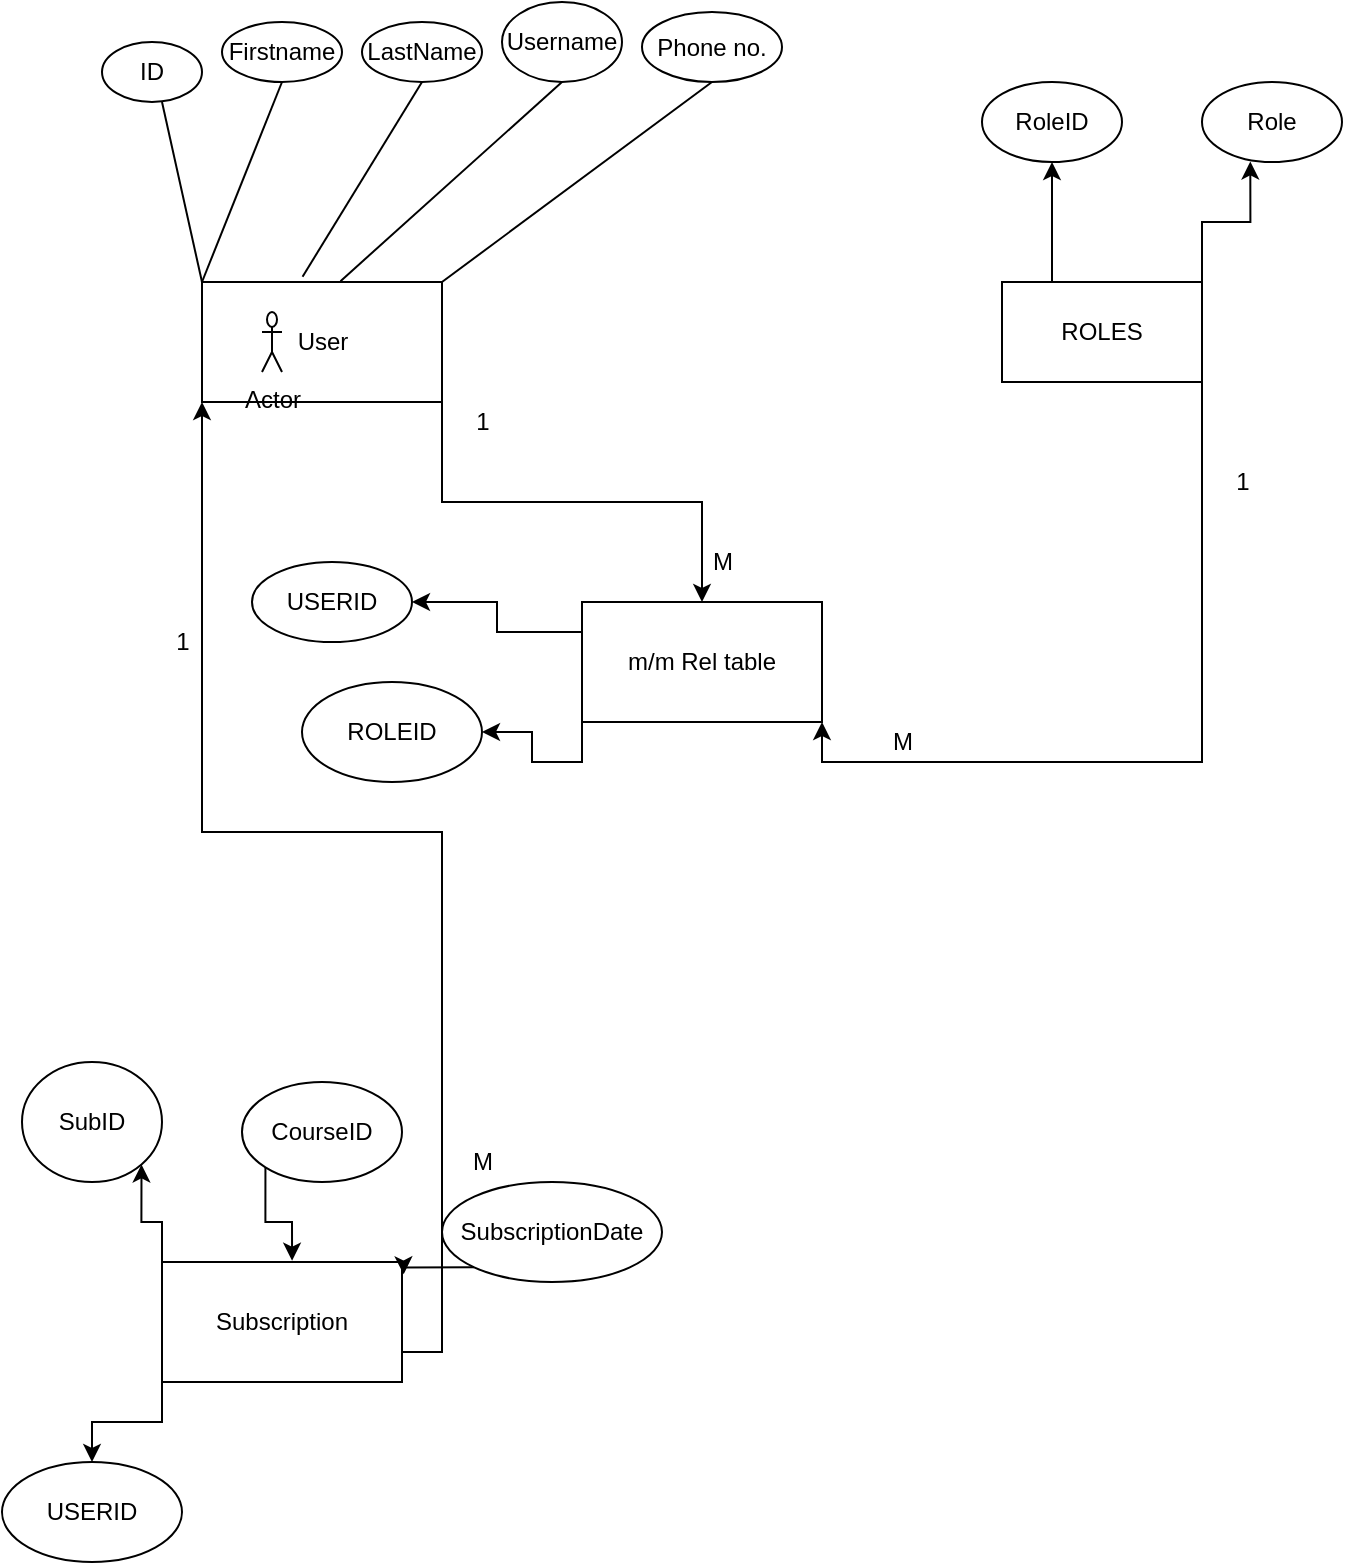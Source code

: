 <mxfile version="17.1.3" type="github">
  <diagram id="FBlCdinOJhXLp7WLcmXh" name="Page-1">
    <mxGraphModel dx="1597" dy="825" grid="1" gridSize="10" guides="1" tooltips="1" connect="1" arrows="1" fold="1" page="1" pageScale="1" pageWidth="850" pageHeight="1100" background="none" math="0" shadow="0">
      <root>
        <mxCell id="0" />
        <mxCell id="1" parent="0" />
        <mxCell id="59lSfz3TggU4L8-Xc4nE-28" style="edgeStyle=orthogonalEdgeStyle;rounded=0;orthogonalLoop=1;jettySize=auto;html=1;exitX=1;exitY=1;exitDx=0;exitDy=0;" edge="1" parent="1" source="59lSfz3TggU4L8-Xc4nE-1" target="59lSfz3TggU4L8-Xc4nE-27">
          <mxGeometry relative="1" as="geometry" />
        </mxCell>
        <mxCell id="59lSfz3TggU4L8-Xc4nE-1" value="" style="rounded=0;whiteSpace=wrap;html=1;" vertex="1" parent="1">
          <mxGeometry x="130" y="240" width="120" height="60" as="geometry" />
        </mxCell>
        <mxCell id="59lSfz3TggU4L8-Xc4nE-2" value="User" style="text;html=1;resizable=0;autosize=1;align=center;verticalAlign=middle;points=[];fillColor=none;strokeColor=none;rounded=0;" vertex="1" parent="1">
          <mxGeometry x="170" y="260" width="40" height="20" as="geometry" />
        </mxCell>
        <mxCell id="59lSfz3TggU4L8-Xc4nE-7" value="ID" style="ellipse;whiteSpace=wrap;html=1;" vertex="1" parent="1">
          <mxGeometry x="80" y="120" width="50" height="30" as="geometry" />
        </mxCell>
        <mxCell id="59lSfz3TggU4L8-Xc4nE-8" value="" style="endArrow=none;html=1;rounded=0;entryX=0.6;entryY=1;entryDx=0;entryDy=0;entryPerimeter=0;exitX=0;exitY=0;exitDx=0;exitDy=0;" edge="1" parent="1" source="59lSfz3TggU4L8-Xc4nE-1" target="59lSfz3TggU4L8-Xc4nE-7">
          <mxGeometry width="50" height="50" relative="1" as="geometry">
            <mxPoint x="280" y="260" as="sourcePoint" />
            <mxPoint x="330" y="210" as="targetPoint" />
          </mxGeometry>
        </mxCell>
        <mxCell id="59lSfz3TggU4L8-Xc4nE-9" value="Firstname" style="ellipse;whiteSpace=wrap;html=1;" vertex="1" parent="1">
          <mxGeometry x="140" y="110" width="60" height="30" as="geometry" />
        </mxCell>
        <mxCell id="59lSfz3TggU4L8-Xc4nE-10" value="" style="endArrow=none;html=1;rounded=0;entryX=0.5;entryY=1;entryDx=0;entryDy=0;" edge="1" parent="1" target="59lSfz3TggU4L8-Xc4nE-9">
          <mxGeometry width="50" height="50" relative="1" as="geometry">
            <mxPoint x="130" y="240" as="sourcePoint" />
            <mxPoint x="330" y="210" as="targetPoint" />
            <Array as="points" />
          </mxGeometry>
        </mxCell>
        <mxCell id="59lSfz3TggU4L8-Xc4nE-11" value="LastName" style="ellipse;whiteSpace=wrap;html=1;" vertex="1" parent="1">
          <mxGeometry x="210" y="110" width="60" height="30" as="geometry" />
        </mxCell>
        <mxCell id="59lSfz3TggU4L8-Xc4nE-13" value="Username" style="ellipse;whiteSpace=wrap;html=1;" vertex="1" parent="1">
          <mxGeometry x="280" y="100" width="60" height="40" as="geometry" />
        </mxCell>
        <mxCell id="59lSfz3TggU4L8-Xc4nE-14" value="Phone no." style="ellipse;whiteSpace=wrap;html=1;" vertex="1" parent="1">
          <mxGeometry x="350" y="105" width="70" height="35" as="geometry" />
        </mxCell>
        <mxCell id="59lSfz3TggU4L8-Xc4nE-15" value="Actor" style="shape=umlActor;verticalLabelPosition=bottom;verticalAlign=top;html=1;outlineConnect=0;" vertex="1" parent="1">
          <mxGeometry x="160" y="255" width="10" height="30" as="geometry" />
        </mxCell>
        <mxCell id="59lSfz3TggU4L8-Xc4nE-29" style="edgeStyle=orthogonalEdgeStyle;rounded=0;orthogonalLoop=1;jettySize=auto;html=1;exitX=1;exitY=1;exitDx=0;exitDy=0;entryX=1;entryY=1;entryDx=0;entryDy=0;" edge="1" parent="1" source="59lSfz3TggU4L8-Xc4nE-16" target="59lSfz3TggU4L8-Xc4nE-27">
          <mxGeometry relative="1" as="geometry" />
        </mxCell>
        <mxCell id="59lSfz3TggU4L8-Xc4nE-38" style="edgeStyle=orthogonalEdgeStyle;rounded=0;orthogonalLoop=1;jettySize=auto;html=1;exitX=0.25;exitY=0;exitDx=0;exitDy=0;entryX=0.5;entryY=1;entryDx=0;entryDy=0;" edge="1" parent="1" source="59lSfz3TggU4L8-Xc4nE-16" target="59lSfz3TggU4L8-Xc4nE-18">
          <mxGeometry relative="1" as="geometry" />
        </mxCell>
        <mxCell id="59lSfz3TggU4L8-Xc4nE-39" style="edgeStyle=orthogonalEdgeStyle;rounded=0;orthogonalLoop=1;jettySize=auto;html=1;exitX=1;exitY=0;exitDx=0;exitDy=0;entryX=0.345;entryY=0.993;entryDx=0;entryDy=0;entryPerimeter=0;" edge="1" parent="1" source="59lSfz3TggU4L8-Xc4nE-16" target="59lSfz3TggU4L8-Xc4nE-19">
          <mxGeometry relative="1" as="geometry" />
        </mxCell>
        <mxCell id="59lSfz3TggU4L8-Xc4nE-16" value="ROLES" style="rounded=0;whiteSpace=wrap;html=1;" vertex="1" parent="1">
          <mxGeometry x="530" y="240" width="100" height="50" as="geometry" />
        </mxCell>
        <mxCell id="59lSfz3TggU4L8-Xc4nE-18" value="RoleID" style="ellipse;whiteSpace=wrap;html=1;" vertex="1" parent="1">
          <mxGeometry x="520" y="140" width="70" height="40" as="geometry" />
        </mxCell>
        <mxCell id="59lSfz3TggU4L8-Xc4nE-19" value="Role" style="ellipse;whiteSpace=wrap;html=1;" vertex="1" parent="1">
          <mxGeometry x="630" y="140" width="70" height="40" as="geometry" />
        </mxCell>
        <mxCell id="59lSfz3TggU4L8-Xc4nE-41" style="edgeStyle=orthogonalEdgeStyle;rounded=0;orthogonalLoop=1;jettySize=auto;html=1;exitX=0;exitY=1;exitDx=0;exitDy=0;entryX=0.5;entryY=0;entryDx=0;entryDy=0;" edge="1" parent="1" source="59lSfz3TggU4L8-Xc4nE-20" target="59lSfz3TggU4L8-Xc4nE-40">
          <mxGeometry relative="1" as="geometry" />
        </mxCell>
        <mxCell id="59lSfz3TggU4L8-Xc4nE-42" style="edgeStyle=orthogonalEdgeStyle;rounded=0;orthogonalLoop=1;jettySize=auto;html=1;exitX=0;exitY=0;exitDx=0;exitDy=0;entryX=1;entryY=1;entryDx=0;entryDy=0;" edge="1" parent="1" source="59lSfz3TggU4L8-Xc4nE-20" target="59lSfz3TggU4L8-Xc4nE-21">
          <mxGeometry relative="1" as="geometry" />
        </mxCell>
        <mxCell id="59lSfz3TggU4L8-Xc4nE-45" style="edgeStyle=orthogonalEdgeStyle;rounded=0;orthogonalLoop=1;jettySize=auto;html=1;exitX=1;exitY=0.75;exitDx=0;exitDy=0;entryX=0;entryY=1;entryDx=0;entryDy=0;" edge="1" parent="1" source="59lSfz3TggU4L8-Xc4nE-20" target="59lSfz3TggU4L8-Xc4nE-1">
          <mxGeometry relative="1" as="geometry">
            <mxPoint x="100.0" y="380" as="targetPoint" />
          </mxGeometry>
        </mxCell>
        <mxCell id="59lSfz3TggU4L8-Xc4nE-20" value="Subscription" style="rounded=0;whiteSpace=wrap;html=1;" vertex="1" parent="1">
          <mxGeometry x="110" y="730" width="120" height="60" as="geometry" />
        </mxCell>
        <mxCell id="59lSfz3TggU4L8-Xc4nE-21" value="SubID" style="ellipse;whiteSpace=wrap;html=1;" vertex="1" parent="1">
          <mxGeometry x="40" y="630" width="70" height="60" as="geometry" />
        </mxCell>
        <mxCell id="59lSfz3TggU4L8-Xc4nE-44" style="edgeStyle=orthogonalEdgeStyle;rounded=0;orthogonalLoop=1;jettySize=auto;html=1;exitX=0;exitY=1;exitDx=0;exitDy=0;entryX=0.542;entryY=-0.011;entryDx=0;entryDy=0;entryPerimeter=0;" edge="1" parent="1" source="59lSfz3TggU4L8-Xc4nE-22" target="59lSfz3TggU4L8-Xc4nE-20">
          <mxGeometry relative="1" as="geometry" />
        </mxCell>
        <mxCell id="59lSfz3TggU4L8-Xc4nE-22" value="CourseID" style="ellipse;whiteSpace=wrap;html=1;" vertex="1" parent="1">
          <mxGeometry x="150" y="640" width="80" height="50" as="geometry" />
        </mxCell>
        <mxCell id="59lSfz3TggU4L8-Xc4nE-23" value="" style="endArrow=none;html=1;rounded=0;entryX=0.5;entryY=1;entryDx=0;entryDy=0;exitX=0.419;exitY=-0.044;exitDx=0;exitDy=0;exitPerimeter=0;" edge="1" parent="1" source="59lSfz3TggU4L8-Xc4nE-1" target="59lSfz3TggU4L8-Xc4nE-11">
          <mxGeometry width="50" height="50" relative="1" as="geometry">
            <mxPoint x="420" y="370" as="sourcePoint" />
            <mxPoint x="470" y="320" as="targetPoint" />
          </mxGeometry>
        </mxCell>
        <mxCell id="59lSfz3TggU4L8-Xc4nE-24" value="" style="endArrow=none;html=1;rounded=0;entryX=0.5;entryY=1;entryDx=0;entryDy=0;exitX=0.577;exitY=-0.007;exitDx=0;exitDy=0;exitPerimeter=0;" edge="1" parent="1" source="59lSfz3TggU4L8-Xc4nE-1" target="59lSfz3TggU4L8-Xc4nE-13">
          <mxGeometry width="50" height="50" relative="1" as="geometry">
            <mxPoint x="260" y="210" as="sourcePoint" />
            <mxPoint x="310" y="160" as="targetPoint" />
          </mxGeometry>
        </mxCell>
        <mxCell id="59lSfz3TggU4L8-Xc4nE-25" value="" style="endArrow=none;html=1;rounded=0;entryX=0.5;entryY=1;entryDx=0;entryDy=0;exitX=1;exitY=0;exitDx=0;exitDy=0;" edge="1" parent="1" source="59lSfz3TggU4L8-Xc4nE-1" target="59lSfz3TggU4L8-Xc4nE-14">
          <mxGeometry width="50" height="50" relative="1" as="geometry">
            <mxPoint x="290" y="240" as="sourcePoint" />
            <mxPoint x="340" y="190" as="targetPoint" />
          </mxGeometry>
        </mxCell>
        <mxCell id="59lSfz3TggU4L8-Xc4nE-43" style="edgeStyle=orthogonalEdgeStyle;rounded=0;orthogonalLoop=1;jettySize=auto;html=1;exitX=0;exitY=1;exitDx=0;exitDy=0;entryX=1.007;entryY=0.103;entryDx=0;entryDy=0;entryPerimeter=0;" edge="1" parent="1" source="59lSfz3TggU4L8-Xc4nE-26" target="59lSfz3TggU4L8-Xc4nE-20">
          <mxGeometry relative="1" as="geometry" />
        </mxCell>
        <mxCell id="59lSfz3TggU4L8-Xc4nE-26" value="SubscriptionDate" style="ellipse;whiteSpace=wrap;html=1;" vertex="1" parent="1">
          <mxGeometry x="250" y="690" width="110" height="50" as="geometry" />
        </mxCell>
        <mxCell id="59lSfz3TggU4L8-Xc4nE-36" style="edgeStyle=orthogonalEdgeStyle;rounded=0;orthogonalLoop=1;jettySize=auto;html=1;exitX=0;exitY=0.25;exitDx=0;exitDy=0;entryX=1;entryY=0.5;entryDx=0;entryDy=0;" edge="1" parent="1" source="59lSfz3TggU4L8-Xc4nE-27" target="59lSfz3TggU4L8-Xc4nE-34">
          <mxGeometry relative="1" as="geometry" />
        </mxCell>
        <mxCell id="59lSfz3TggU4L8-Xc4nE-37" style="edgeStyle=orthogonalEdgeStyle;rounded=0;orthogonalLoop=1;jettySize=auto;html=1;exitX=0;exitY=1;exitDx=0;exitDy=0;" edge="1" parent="1" source="59lSfz3TggU4L8-Xc4nE-27" target="59lSfz3TggU4L8-Xc4nE-35">
          <mxGeometry relative="1" as="geometry" />
        </mxCell>
        <mxCell id="59lSfz3TggU4L8-Xc4nE-27" value="m/m Rel table" style="rounded=0;whiteSpace=wrap;html=1;" vertex="1" parent="1">
          <mxGeometry x="320" y="400" width="120" height="60" as="geometry" />
        </mxCell>
        <mxCell id="59lSfz3TggU4L8-Xc4nE-30" value="1" style="text;html=1;align=center;verticalAlign=middle;resizable=0;points=[];autosize=1;strokeColor=none;fillColor=none;" vertex="1" parent="1">
          <mxGeometry x="260" y="300" width="20" height="20" as="geometry" />
        </mxCell>
        <mxCell id="59lSfz3TggU4L8-Xc4nE-31" value="M" style="text;html=1;align=center;verticalAlign=middle;resizable=0;points=[];autosize=1;strokeColor=none;fillColor=none;" vertex="1" parent="1">
          <mxGeometry x="380" y="370" width="20" height="20" as="geometry" />
        </mxCell>
        <mxCell id="59lSfz3TggU4L8-Xc4nE-32" value="1" style="text;html=1;align=center;verticalAlign=middle;resizable=0;points=[];autosize=1;strokeColor=none;fillColor=none;" vertex="1" parent="1">
          <mxGeometry x="640" y="330" width="20" height="20" as="geometry" />
        </mxCell>
        <mxCell id="59lSfz3TggU4L8-Xc4nE-33" value="M" style="text;html=1;align=center;verticalAlign=middle;resizable=0;points=[];autosize=1;strokeColor=none;fillColor=none;" vertex="1" parent="1">
          <mxGeometry x="470" y="460" width="20" height="20" as="geometry" />
        </mxCell>
        <mxCell id="59lSfz3TggU4L8-Xc4nE-34" value="USERID" style="ellipse;whiteSpace=wrap;html=1;" vertex="1" parent="1">
          <mxGeometry x="155" y="380" width="80" height="40" as="geometry" />
        </mxCell>
        <mxCell id="59lSfz3TggU4L8-Xc4nE-35" value="ROLEID" style="ellipse;whiteSpace=wrap;html=1;" vertex="1" parent="1">
          <mxGeometry x="180" y="440" width="90" height="50" as="geometry" />
        </mxCell>
        <mxCell id="59lSfz3TggU4L8-Xc4nE-40" value="USERID" style="ellipse;whiteSpace=wrap;html=1;" vertex="1" parent="1">
          <mxGeometry x="30" y="830" width="90" height="50" as="geometry" />
        </mxCell>
        <mxCell id="59lSfz3TggU4L8-Xc4nE-46" value="1" style="text;html=1;align=center;verticalAlign=middle;resizable=0;points=[];autosize=1;strokeColor=none;fillColor=none;" vertex="1" parent="1">
          <mxGeometry x="110" y="410" width="20" height="20" as="geometry" />
        </mxCell>
        <mxCell id="59lSfz3TggU4L8-Xc4nE-47" value="M" style="text;html=1;align=center;verticalAlign=middle;resizable=0;points=[];autosize=1;strokeColor=none;fillColor=none;" vertex="1" parent="1">
          <mxGeometry x="260" y="670" width="20" height="20" as="geometry" />
        </mxCell>
      </root>
    </mxGraphModel>
  </diagram>
</mxfile>

